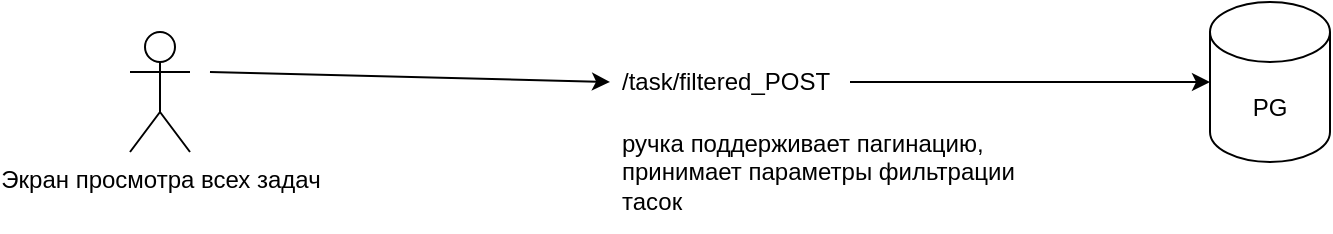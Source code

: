 <mxfile version="21.0.7" type="github">
  <diagram name="Page-1" id="vjYpro8SnA3HkdmIiRSg">
    <mxGraphModel dx="1088" dy="631" grid="1" gridSize="10" guides="1" tooltips="1" connect="1" arrows="1" fold="1" page="1" pageScale="1" pageWidth="850" pageHeight="1100" math="0" shadow="0">
      <root>
        <mxCell id="0" />
        <mxCell id="1" parent="0" />
        <mxCell id="Uej0T1kku_hp4Ic8ZFix-1" value="Экран просмотра всех задач" style="shape=umlActor;verticalLabelPosition=bottom;verticalAlign=top;html=1;outlineConnect=0;" vertex="1" parent="1">
          <mxGeometry x="80" y="120" width="30" height="60" as="geometry" />
        </mxCell>
        <mxCell id="Uej0T1kku_hp4Ic8ZFix-5" value="" style="endArrow=classic;html=1;rounded=0;entryX=0;entryY=0.5;entryDx=0;entryDy=0;" edge="1" parent="1" target="Uej0T1kku_hp4Ic8ZFix-6">
          <mxGeometry width="50" height="50" relative="1" as="geometry">
            <mxPoint x="120" y="140" as="sourcePoint" />
            <mxPoint x="280" y="80" as="targetPoint" />
          </mxGeometry>
        </mxCell>
        <mxCell id="Uej0T1kku_hp4Ic8ZFix-6" value="/task/filtered_POST" style="text;strokeColor=none;fillColor=none;align=left;verticalAlign=middle;spacingLeft=4;spacingRight=4;overflow=hidden;points=[[0,0.5],[1,0.5]];portConstraint=eastwest;rotatable=0;whiteSpace=wrap;html=1;" vertex="1" parent="1">
          <mxGeometry x="320" y="130" width="120" height="30" as="geometry" />
        </mxCell>
        <mxCell id="Uej0T1kku_hp4Ic8ZFix-7" value="" style="endArrow=classic;html=1;rounded=0;exitX=1;exitY=0.5;exitDx=0;exitDy=0;entryX=0;entryY=0.5;entryDx=0;entryDy=0;entryPerimeter=0;" edge="1" parent="1" source="Uej0T1kku_hp4Ic8ZFix-6" target="Uej0T1kku_hp4Ic8ZFix-8">
          <mxGeometry width="50" height="50" relative="1" as="geometry">
            <mxPoint x="510" y="90" as="sourcePoint" />
            <mxPoint x="600" y="90" as="targetPoint" />
          </mxGeometry>
        </mxCell>
        <mxCell id="Uej0T1kku_hp4Ic8ZFix-8" value="PG" style="shape=cylinder3;whiteSpace=wrap;html=1;boundedLbl=1;backgroundOutline=1;size=15;" vertex="1" parent="1">
          <mxGeometry x="620" y="105" width="60" height="80" as="geometry" />
        </mxCell>
        <mxCell id="Uej0T1kku_hp4Ic8ZFix-9" value="ручка поддерживает пагинацию, принимает параметры фильтрации тасок" style="text;strokeColor=none;fillColor=none;align=left;verticalAlign=middle;spacingLeft=4;spacingRight=4;overflow=hidden;points=[[0,0.5],[1,0.5]];portConstraint=eastwest;rotatable=0;whiteSpace=wrap;html=1;" vertex="1" parent="1">
          <mxGeometry x="320" y="160" width="230" height="60" as="geometry" />
        </mxCell>
      </root>
    </mxGraphModel>
  </diagram>
</mxfile>
